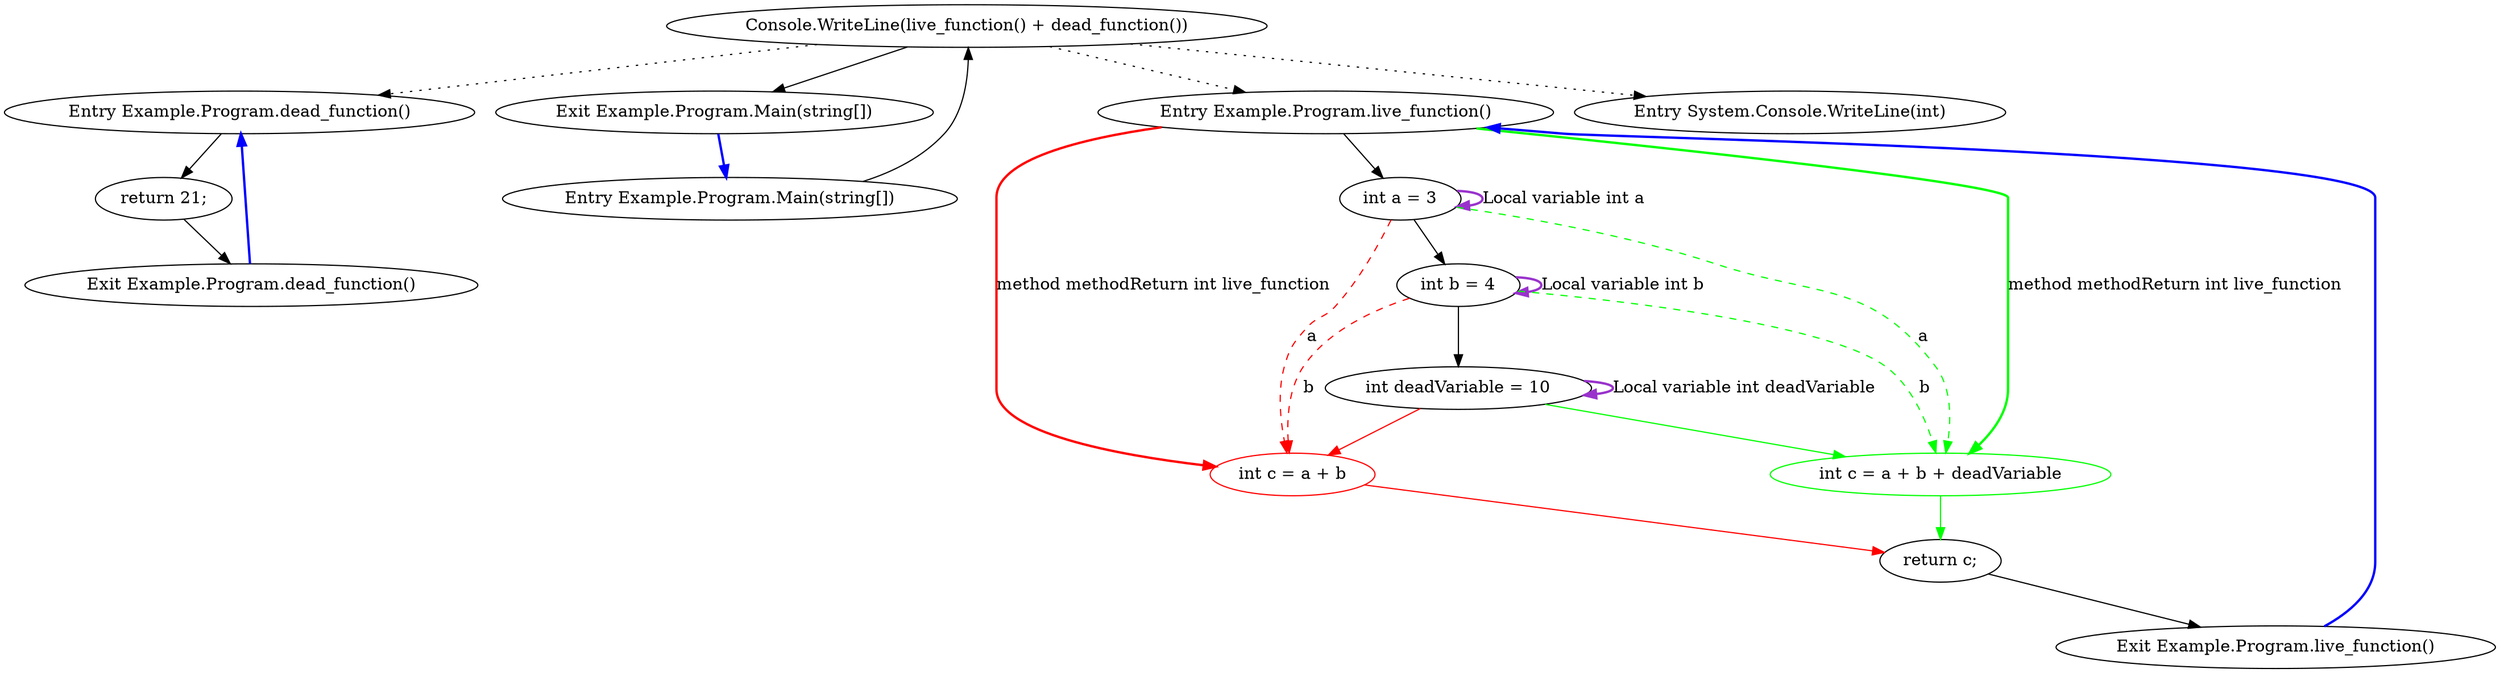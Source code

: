 digraph  {
n0 [cluster="Example.Program.dead_function()", label="Entry Example.Program.dead_function()", span="6-6"];
n1 [cluster="Example.Program.dead_function()", label="return 21;", span="8-8"];
n2 [cluster="Example.Program.dead_function()", label="Exit Example.Program.dead_function()", span="6-6"];
n3 [cluster="Example.Program.live_function()", label="Entry Example.Program.live_function()", span="11-11"];
n4 [cluster="Example.Program.live_function()", label="int a = 3", span="13-13"];
n5 [cluster="Example.Program.live_function()", label="int b = 4", span="14-14"];
n7 [cluster="Example.Program.live_function()", color=red, label="int c = a + b", span="16-16"];
n6 [cluster="Example.Program.live_function()", label="int deadVariable = 10", span="15-15"];
n8 [cluster="Example.Program.live_function()", label="return c;", span="17-17"];
n9 [cluster="Example.Program.live_function()", label="Exit Example.Program.live_function()", span="11-11"];
n10 [cluster="Example.Program.Main(string[])", label="Entry Example.Program.Main(string[])", span="20-20"];
n11 [cluster="Example.Program.Main(string[])", label="Console.WriteLine(live_function() + dead_function())", span="22-22"];
n12 [cluster="Example.Program.Main(string[])", label="Exit Example.Program.Main(string[])", span="20-20"];
n13 [cluster="System.Console.WriteLine(int)", label="Entry System.Console.WriteLine(int)", span="0-0"];
d7 [cluster="Example.Program.live_function()", color=green, label="int c = a + b + deadVariable", span="16-16"];
n0 -> n1  [key=0, style=solid];
n1 -> n2  [key=0, style=solid];
n2 -> n0  [color=blue, key=0, style=bold];
n3 -> n4  [key=0, style=solid];
n3 -> n7  [color=red, key=3, label="method methodReturn int live_function", style=bold];
n3 -> d7  [color=green, key=3, label="method methodReturn int live_function", style=bold];
n4 -> n5  [key=0, style=solid];
n4 -> n7  [color=red, key=1, label=a, style=dashed];
n4 -> n4  [color=darkorchid, key=3, label="Local variable int a", style=bold];
n4 -> d7  [color=green, key=1, label=a, style=dashed];
n5 -> n6  [key=0, style=solid];
n5 -> n7  [color=red, key=1, label=b, style=dashed];
n5 -> n5  [color=darkorchid, key=3, label="Local variable int b", style=bold];
n5 -> d7  [color=green, key=1, label=b, style=dashed];
n7 -> n8  [color=red, key=0, style=solid];
n6 -> n7  [color=red, key=0, style=solid];
n6 -> n6  [color=darkorchid, key=3, label="Local variable int deadVariable", style=bold];
n6 -> d7  [color=green, key=0, style=solid];
n8 -> n9  [key=0, style=solid];
n9 -> n3  [color=blue, key=0, style=bold];
n10 -> n11  [key=0, style=solid];
n11 -> n12  [key=0, style=solid];
n11 -> n3  [key=2, style=dotted];
n11 -> n0  [key=2, style=dotted];
n11 -> n13  [key=2, style=dotted];
n12 -> n10  [color=blue, key=0, style=bold];
d7 -> n8  [color=green, key=0, style=solid];
}
